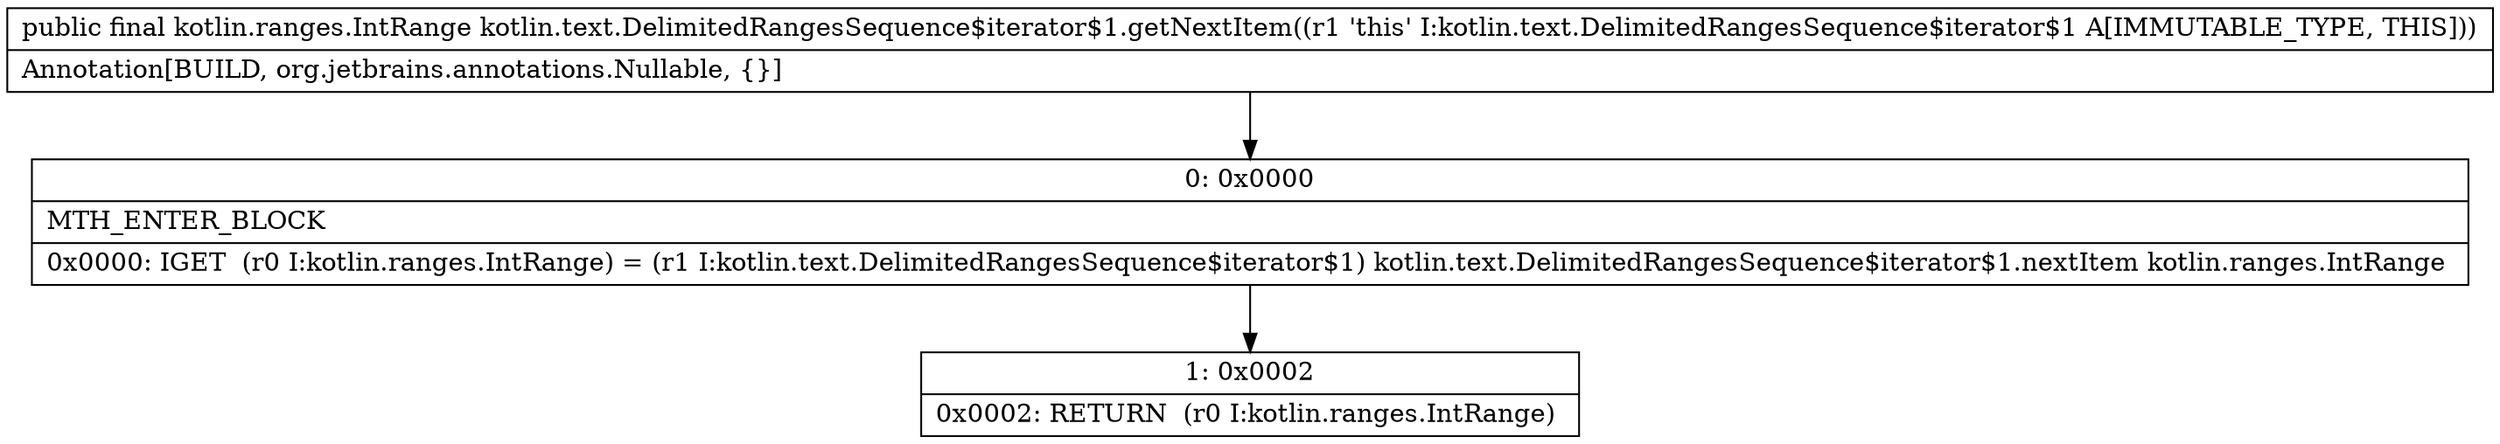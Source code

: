 digraph "CFG forkotlin.text.DelimitedRangesSequence$iterator$1.getNextItem()Lkotlin\/ranges\/IntRange;" {
Node_0 [shape=record,label="{0\:\ 0x0000|MTH_ENTER_BLOCK\l|0x0000: IGET  (r0 I:kotlin.ranges.IntRange) = (r1 I:kotlin.text.DelimitedRangesSequence$iterator$1) kotlin.text.DelimitedRangesSequence$iterator$1.nextItem kotlin.ranges.IntRange \l}"];
Node_1 [shape=record,label="{1\:\ 0x0002|0x0002: RETURN  (r0 I:kotlin.ranges.IntRange) \l}"];
MethodNode[shape=record,label="{public final kotlin.ranges.IntRange kotlin.text.DelimitedRangesSequence$iterator$1.getNextItem((r1 'this' I:kotlin.text.DelimitedRangesSequence$iterator$1 A[IMMUTABLE_TYPE, THIS]))  | Annotation[BUILD, org.jetbrains.annotations.Nullable, \{\}]\l}"];
MethodNode -> Node_0;
Node_0 -> Node_1;
}

